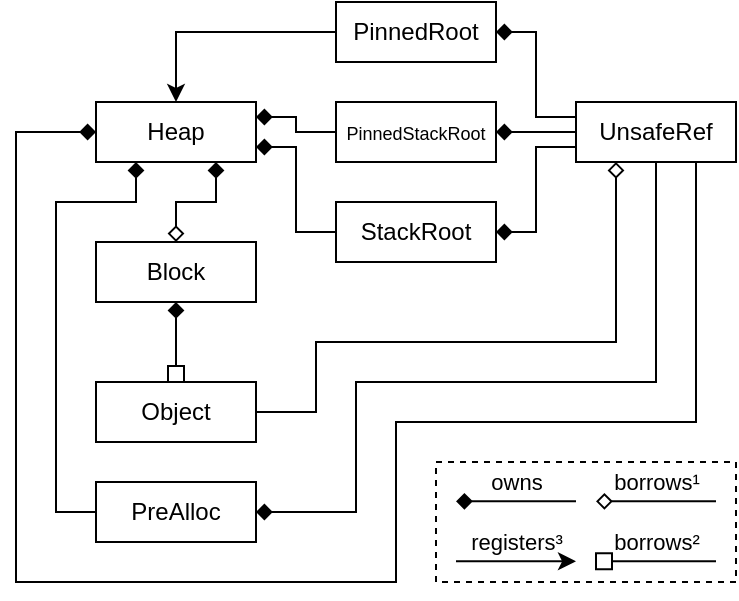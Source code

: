 <mxfile version="15.7.3" type="device"><diagram id="JkSPftYGvp0kQnnirMHY" name="Page-1"><mxGraphModel dx="815" dy="488" grid="1" gridSize="10" guides="1" tooltips="1" connect="1" arrows="1" fold="1" page="1" pageScale="1" pageWidth="850" pageHeight="1100" math="0" shadow="0"><root><mxCell id="0"/><mxCell id="1" parent="0"/><mxCell id="mXRbV5AzrTCiJNFuFQiC-47" value="Heap&lt;br&gt;" style="rounded=0;whiteSpace=wrap;html=1;align=center;verticalAlign=middle;fillColor=none;" parent="1" vertex="1"><mxGeometry x="100" y="150" width="80" height="30" as="geometry"/></mxCell><mxCell id="mXRbV5AzrTCiJNFuFQiC-49" value="" style="endArrow=diamond;html=1;rounded=0;elbow=vertical;entryX=0.5;entryY=0;entryDx=0;entryDy=0;startArrow=diamond;startFill=1;exitX=0.75;exitY=1;exitDx=0;exitDy=0;edgeStyle=orthogonalEdgeStyle;endFill=0;" parent="1" source="mXRbV5AzrTCiJNFuFQiC-47" target="mXRbV5AzrTCiJNFuFQiC-63" edge="1"><mxGeometry width="50" height="50" relative="1" as="geometry"><mxPoint x="370" y="280" as="sourcePoint"/><mxPoint x="260" y="200" as="targetPoint"/></mxGeometry></mxCell><mxCell id="mXRbV5AzrTCiJNFuFQiC-52" value="UnsafeRef" style="rounded=0;whiteSpace=wrap;html=1;align=center;verticalAlign=middle;fillColor=none;" parent="1" vertex="1"><mxGeometry x="340" y="150" width="80" height="30" as="geometry"/></mxCell><mxCell id="mXRbV5AzrTCiJNFuFQiC-53" value="PinnedRoot" style="rounded=0;whiteSpace=wrap;html=1;align=center;verticalAlign=middle;fillColor=none;" parent="1" vertex="1"><mxGeometry x="220" y="100" width="80" height="30" as="geometry"/></mxCell><mxCell id="mXRbV5AzrTCiJNFuFQiC-54" value="StackRoot" style="rounded=0;whiteSpace=wrap;html=1;align=center;verticalAlign=middle;fillColor=none;" parent="1" vertex="1"><mxGeometry x="220" y="200" width="80" height="30" as="geometry"/></mxCell><mxCell id="mXRbV5AzrTCiJNFuFQiC-55" value="" style="endArrow=none;html=1;rounded=0;elbow=vertical;entryX=0;entryY=0.75;entryDx=0;entryDy=0;endFill=0;edgeStyle=orthogonalEdgeStyle;exitX=1;exitY=0.5;exitDx=0;exitDy=0;startArrow=diamond;startFill=1;" parent="1" source="mXRbV5AzrTCiJNFuFQiC-54" target="mXRbV5AzrTCiJNFuFQiC-52" edge="1"><mxGeometry width="50" height="50" relative="1" as="geometry"><mxPoint x="270" y="210" as="sourcePoint"/><mxPoint x="230" y="240" as="targetPoint"/></mxGeometry></mxCell><mxCell id="mXRbV5AzrTCiJNFuFQiC-56" value="" style="endArrow=none;html=1;rounded=0;elbow=vertical;exitX=1;exitY=0.5;exitDx=0;exitDy=0;entryX=0;entryY=0.25;entryDx=0;entryDy=0;endFill=0;edgeStyle=orthogonalEdgeStyle;startArrow=diamond;startFill=1;" parent="1" source="mXRbV5AzrTCiJNFuFQiC-53" target="mXRbV5AzrTCiJNFuFQiC-52" edge="1"><mxGeometry width="50" height="50" relative="1" as="geometry"><mxPoint x="220" y="410" as="sourcePoint"/><mxPoint x="300" y="290" as="targetPoint"/></mxGeometry></mxCell><mxCell id="mXRbV5AzrTCiJNFuFQiC-57" value="" style="endArrow=none;html=1;rounded=0;elbow=vertical;entryX=1;entryY=0.5;entryDx=0;entryDy=0;startArrow=diamond;startFill=0;edgeStyle=orthogonalEdgeStyle;exitX=0.25;exitY=1;exitDx=0;exitDy=0;" parent="1" source="mXRbV5AzrTCiJNFuFQiC-52" target="mXRbV5AzrTCiJNFuFQiC-65" edge="1"><mxGeometry width="50" height="50" relative="1" as="geometry"><mxPoint x="310" y="250" as="sourcePoint"/><mxPoint x="300" y="265" as="targetPoint"/><Array as="points"><mxPoint x="360" y="270"/><mxPoint x="210" y="270"/><mxPoint x="210" y="305"/></Array></mxGeometry></mxCell><mxCell id="mXRbV5AzrTCiJNFuFQiC-60" value="" style="endArrow=none;html=1;rounded=0;elbow=vertical;entryX=0;entryY=0.5;entryDx=0;entryDy=0;startArrow=diamond;startFill=1;exitX=1;exitY=0.75;exitDx=0;exitDy=0;edgeStyle=orthogonalEdgeStyle;" parent="1" source="mXRbV5AzrTCiJNFuFQiC-47" target="mXRbV5AzrTCiJNFuFQiC-54" edge="1"><mxGeometry width="50" height="50" relative="1" as="geometry"><mxPoint x="280" y="180" as="sourcePoint"/><mxPoint x="270" y="210" as="targetPoint"/></mxGeometry></mxCell><mxCell id="mXRbV5AzrTCiJNFuFQiC-62" value="" style="endArrow=none;html=1;rounded=0;elbow=vertical;entryX=0;entryY=0.5;entryDx=0;entryDy=0;startArrow=classic;startFill=1;exitX=0.5;exitY=0;exitDx=0;exitDy=0;edgeStyle=orthogonalEdgeStyle;endFill=0;" parent="1" source="mXRbV5AzrTCiJNFuFQiC-47" target="mXRbV5AzrTCiJNFuFQiC-53" edge="1"><mxGeometry width="50" height="50" relative="1" as="geometry"><mxPoint x="150" y="160" as="sourcePoint"/><mxPoint x="250" y="135" as="targetPoint"/></mxGeometry></mxCell><mxCell id="mXRbV5AzrTCiJNFuFQiC-63" value="Block" style="rounded=0;whiteSpace=wrap;html=1;align=center;verticalAlign=middle;fillColor=none;" parent="1" vertex="1"><mxGeometry x="100" y="220" width="80" height="30" as="geometry"/></mxCell><mxCell id="mXRbV5AzrTCiJNFuFQiC-65" value="Object" style="rounded=0;whiteSpace=wrap;html=1;align=center;verticalAlign=middle;fillColor=none;" parent="1" vertex="1"><mxGeometry x="100" y="290" width="80" height="30" as="geometry"/></mxCell><mxCell id="mXRbV5AzrTCiJNFuFQiC-67" value="" style="endArrow=box;html=1;rounded=0;elbow=vertical;entryX=0.5;entryY=0;entryDx=0;entryDy=0;startArrow=diamond;startFill=1;exitX=0.5;exitY=1;exitDx=0;exitDy=0;edgeStyle=orthogonalEdgeStyle;endFill=0;" parent="1" source="mXRbV5AzrTCiJNFuFQiC-63" target="mXRbV5AzrTCiJNFuFQiC-65" edge="1"><mxGeometry width="50" height="50" relative="1" as="geometry"><mxPoint x="140" y="320" as="sourcePoint"/><mxPoint x="150" y="300" as="targetPoint"/></mxGeometry></mxCell><mxCell id="mXRbV5AzrTCiJNFuFQiC-70" value="" style="endArrow=none;html=1;rounded=0;elbow=vertical;startArrow=diamond;startFill=1;endFill=0;" parent="1" edge="1"><mxGeometry width="50" height="50" relative="1" as="geometry"><mxPoint x="280" y="349.67" as="sourcePoint"/><mxPoint x="340" y="349.67" as="targetPoint"/></mxGeometry></mxCell><mxCell id="mXRbV5AzrTCiJNFuFQiC-75" value="owns" style="edgeLabel;html=1;align=center;verticalAlign=middle;resizable=0;points=[];labelBackgroundColor=none;" parent="mXRbV5AzrTCiJNFuFQiC-70" vertex="1" connectable="0"><mxGeometry relative="1" as="geometry"><mxPoint y="-10" as="offset"/></mxGeometry></mxCell><mxCell id="mXRbV5AzrTCiJNFuFQiC-71" value="" style="endArrow=none;html=1;rounded=0;elbow=vertical;startArrow=box;startFill=0;endFill=0;" parent="1" edge="1"><mxGeometry width="50" height="50" relative="1" as="geometry"><mxPoint x="350" y="379.67" as="sourcePoint"/><mxPoint x="410" y="379.67" as="targetPoint"/></mxGeometry></mxCell><mxCell id="mXRbV5AzrTCiJNFuFQiC-77" value="borrows²" style="edgeLabel;html=1;align=center;verticalAlign=middle;resizable=0;points=[];labelBackgroundColor=none;" parent="mXRbV5AzrTCiJNFuFQiC-71" vertex="1" connectable="0"><mxGeometry relative="1" as="geometry"><mxPoint y="-10" as="offset"/></mxGeometry></mxCell><mxCell id="mXRbV5AzrTCiJNFuFQiC-72" value="" style="endArrow=none;html=1;rounded=0;elbow=vertical;startArrow=diamond;startFill=0;endFill=0;" parent="1" edge="1"><mxGeometry width="50" height="50" relative="1" as="geometry"><mxPoint x="350" y="349.67" as="sourcePoint"/><mxPoint x="410" y="349.67" as="targetPoint"/></mxGeometry></mxCell><mxCell id="mXRbV5AzrTCiJNFuFQiC-76" value="borrows¹" style="edgeLabel;html=1;align=center;verticalAlign=middle;resizable=0;points=[];labelBackgroundColor=none;" parent="mXRbV5AzrTCiJNFuFQiC-72" vertex="1" connectable="0"><mxGeometry relative="1" as="geometry"><mxPoint y="-10" as="offset"/></mxGeometry></mxCell><mxCell id="mXRbV5AzrTCiJNFuFQiC-74" value="" style="endArrow=classic;html=1;rounded=0;elbow=vertical;startArrow=none;startFill=0;endFill=1;" parent="1" edge="1"><mxGeometry width="50" height="50" relative="1" as="geometry"><mxPoint x="280" y="379.67" as="sourcePoint"/><mxPoint x="340" y="379.67" as="targetPoint"/></mxGeometry></mxCell><mxCell id="mXRbV5AzrTCiJNFuFQiC-78" value="registers³" style="edgeLabel;html=1;align=center;verticalAlign=middle;resizable=0;points=[];labelBackgroundColor=none;" parent="mXRbV5AzrTCiJNFuFQiC-74" vertex="1" connectable="0"><mxGeometry relative="1" as="geometry"><mxPoint y="-10" as="offset"/></mxGeometry></mxCell><mxCell id="qHBBHLoMCdSos-aseFi6-1" value="PreAlloc" style="rounded=0;whiteSpace=wrap;html=1;align=center;verticalAlign=middle;fillColor=none;" parent="1" vertex="1"><mxGeometry x="100" y="340" width="80" height="30" as="geometry"/></mxCell><mxCell id="qHBBHLoMCdSos-aseFi6-2" value="" style="endArrow=none;html=1;rounded=0;elbow=vertical;entryX=0.5;entryY=1;entryDx=0;entryDy=0;startArrow=diamond;startFill=1;exitX=1;exitY=0.5;exitDx=0;exitDy=0;edgeStyle=orthogonalEdgeStyle;" parent="1" source="qHBBHLoMCdSos-aseFi6-1" target="mXRbV5AzrTCiJNFuFQiC-52" edge="1"><mxGeometry width="50" height="50" relative="1" as="geometry"><mxPoint x="310" y="175" as="sourcePoint"/><mxPoint x="350" y="175" as="targetPoint"/><Array as="points"><mxPoint x="230" y="355"/><mxPoint x="230" y="290"/><mxPoint x="380" y="290"/></Array></mxGeometry></mxCell><mxCell id="qHBBHLoMCdSos-aseFi6-3" value="" style="endArrow=none;html=1;rounded=0;elbow=vertical;entryX=0;entryY=0.5;entryDx=0;entryDy=0;startArrow=diamond;startFill=1;edgeStyle=orthogonalEdgeStyle;endFill=0;exitX=0.25;exitY=1;exitDx=0;exitDy=0;" parent="1" source="mXRbV5AzrTCiJNFuFQiC-47" target="qHBBHLoMCdSos-aseFi6-1" edge="1"><mxGeometry width="50" height="50" relative="1" as="geometry"><mxPoint x="260" y="380" as="sourcePoint"/><mxPoint x="150" y="230" as="targetPoint"/><Array as="points"><mxPoint x="120" y="200"/><mxPoint x="80" y="200"/><mxPoint x="80" y="355"/></Array></mxGeometry></mxCell><mxCell id="qHBBHLoMCdSos-aseFi6-4" value="" style="rounded=0;whiteSpace=wrap;html=1;fillColor=none;dashed=1;" parent="1" vertex="1"><mxGeometry x="270" y="330" width="150" height="60" as="geometry"/></mxCell><mxCell id="Mws88hpjWuQr38hycojM-1" value="" style="endArrow=none;html=1;rounded=0;elbow=vertical;entryX=0.75;entryY=1;entryDx=0;entryDy=0;startArrow=diamond;startFill=1;exitX=0;exitY=0.5;exitDx=0;exitDy=0;edgeStyle=orthogonalEdgeStyle;" parent="1" source="mXRbV5AzrTCiJNFuFQiC-47" target="mXRbV5AzrTCiJNFuFQiC-52" edge="1"><mxGeometry width="50" height="50" relative="1" as="geometry"><mxPoint x="190" y="385" as="sourcePoint"/><mxPoint x="430" y="290" as="targetPoint"/><Array as="points"><mxPoint x="60" y="165"/><mxPoint x="60" y="390"/><mxPoint x="250" y="390"/><mxPoint x="250" y="310"/><mxPoint x="400" y="310"/></Array></mxGeometry></mxCell><mxCell id="ZR7zgBSDpDy-FBud1Hmq-1" value="&lt;font style=&quot;font-size: 9px&quot;&gt;PinnedStackRoot&lt;/font&gt;" style="rounded=0;whiteSpace=wrap;html=1;align=center;verticalAlign=middle;fillColor=none;" parent="1" vertex="1"><mxGeometry x="220" y="150" width="80" height="30" as="geometry"/></mxCell><mxCell id="ZR7zgBSDpDy-FBud1Hmq-2" value="" style="endArrow=none;html=1;rounded=0;elbow=vertical;entryX=0;entryY=0.5;entryDx=0;entryDy=0;endFill=0;edgeStyle=orthogonalEdgeStyle;exitX=1;exitY=0.5;exitDx=0;exitDy=0;startArrow=diamond;startFill=1;" parent="1" source="ZR7zgBSDpDy-FBud1Hmq-1" target="mXRbV5AzrTCiJNFuFQiC-52" edge="1"><mxGeometry width="50" height="50" relative="1" as="geometry"><mxPoint x="310" y="225" as="sourcePoint"/><mxPoint x="310" y="260" as="targetPoint"/></mxGeometry></mxCell><mxCell id="ZR7zgBSDpDy-FBud1Hmq-4" value="" style="endArrow=none;html=1;rounded=0;elbow=vertical;entryX=0;entryY=0.5;entryDx=0;entryDy=0;startArrow=diamond;startFill=1;exitX=1;exitY=0.25;exitDx=0;exitDy=0;edgeStyle=orthogonalEdgeStyle;" parent="1" source="mXRbV5AzrTCiJNFuFQiC-47" target="ZR7zgBSDpDy-FBud1Hmq-1" edge="1"><mxGeometry width="50" height="50" relative="1" as="geometry"><mxPoint x="300" y="165" as="sourcePoint"/><mxPoint x="350" y="225" as="targetPoint"/></mxGeometry></mxCell></root></mxGraphModel></diagram></mxfile>